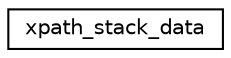 digraph G
{
 // INTERACTIVE_SVG=YES
  edge [fontname="Helvetica",fontsize="10",labelfontname="Helvetica",labelfontsize="10"];
  node [fontname="Helvetica",fontsize="10",shape=record];
  rankdir="LR";
  Node1 [label="xpath_stack_data",height=0.2,width=0.4,color="black", fillcolor="white", style="filled",URL="$df/de5/structxpath__stack__data.html"];
}
